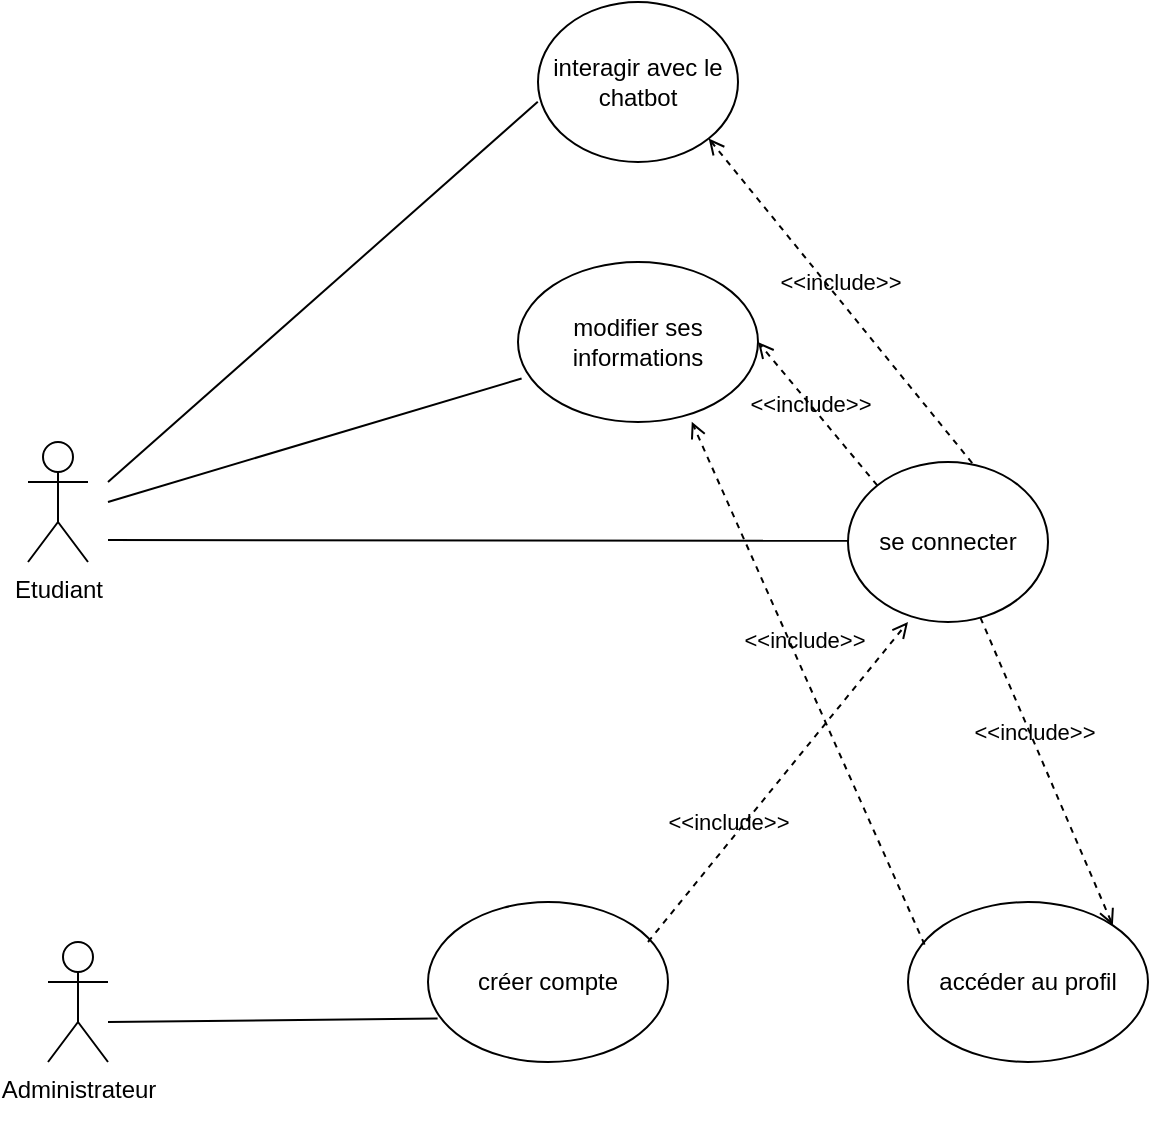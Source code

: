 <mxfile version="26.1.3">
  <diagram name="Page-1" id="xa2ETW6WLZH7pUlQNjPQ">
    <mxGraphModel dx="1518" dy="614" grid="1" gridSize="10" guides="1" tooltips="1" connect="1" arrows="1" fold="1" page="1" pageScale="1" pageWidth="850" pageHeight="1100" math="0" shadow="0">
      <root>
        <mxCell id="0" />
        <mxCell id="1" parent="0" />
        <mxCell id="PAyLya4S3lvHNLVmTNVt-1" value="Etudiant" style="shape=umlActor;verticalLabelPosition=bottom;verticalAlign=top;html=1;outlineConnect=0;" vertex="1" parent="1">
          <mxGeometry x="120" y="230" width="30" height="60" as="geometry" />
        </mxCell>
        <mxCell id="PAyLya4S3lvHNLVmTNVt-2" value="Administrateur&lt;div&gt;&lt;br&gt;&lt;/div&gt;" style="shape=umlActor;verticalLabelPosition=bottom;verticalAlign=top;html=1;outlineConnect=0;" vertex="1" parent="1">
          <mxGeometry x="130" y="480" width="30" height="60" as="geometry" />
        </mxCell>
        <mxCell id="PAyLya4S3lvHNLVmTNVt-5" value="se connecter" style="ellipse;whiteSpace=wrap;html=1;" vertex="1" parent="1">
          <mxGeometry x="530" y="240" width="100" height="80" as="geometry" />
        </mxCell>
        <mxCell id="PAyLya4S3lvHNLVmTNVt-6" value="créer compte" style="ellipse;whiteSpace=wrap;html=1;" vertex="1" parent="1">
          <mxGeometry x="320" y="460" width="120" height="80" as="geometry" />
        </mxCell>
        <mxCell id="PAyLya4S3lvHNLVmTNVt-7" value="accéder au profil" style="ellipse;whiteSpace=wrap;html=1;" vertex="1" parent="1">
          <mxGeometry x="560" y="460" width="120" height="80" as="geometry" />
        </mxCell>
        <mxCell id="PAyLya4S3lvHNLVmTNVt-8" value="modifier ses informations" style="ellipse;whiteSpace=wrap;html=1;" vertex="1" parent="1">
          <mxGeometry x="365" y="140" width="120" height="80" as="geometry" />
        </mxCell>
        <mxCell id="PAyLya4S3lvHNLVmTNVt-9" value="interagir avec le chatbot" style="ellipse;whiteSpace=wrap;html=1;" vertex="1" parent="1">
          <mxGeometry x="375" y="10" width="100" height="80" as="geometry" />
        </mxCell>
        <mxCell id="PAyLya4S3lvHNLVmTNVt-11" value="" style="endArrow=none;html=1;rounded=0;entryX=0.04;entryY=0.728;entryDx=0;entryDy=0;entryPerimeter=0;" edge="1" parent="1" target="PAyLya4S3lvHNLVmTNVt-6">
          <mxGeometry width="50" height="50" relative="1" as="geometry">
            <mxPoint x="160" y="520" as="sourcePoint" />
            <mxPoint x="210" y="470" as="targetPoint" />
          </mxGeometry>
        </mxCell>
        <mxCell id="PAyLya4S3lvHNLVmTNVt-12" value="&amp;lt;&amp;lt;include&amp;gt;&amp;gt;" style="html=1;verticalAlign=bottom;labelBackgroundColor=none;endArrow=open;endFill=0;dashed=1;rounded=0;entryX=1;entryY=0;entryDx=0;entryDy=0;" edge="1" parent="1" source="PAyLya4S3lvHNLVmTNVt-5" target="PAyLya4S3lvHNLVmTNVt-7">
          <mxGeometry x="-0.146" y="-2" width="160" relative="1" as="geometry">
            <mxPoint x="300" y="350" as="sourcePoint" />
            <mxPoint x="460" y="350" as="targetPoint" />
            <mxPoint as="offset" />
          </mxGeometry>
        </mxCell>
        <mxCell id="PAyLya4S3lvHNLVmTNVt-13" value="&amp;lt;&amp;lt;include&amp;gt;&amp;gt;" style="html=1;verticalAlign=bottom;labelBackgroundColor=none;endArrow=open;endFill=0;dashed=1;rounded=0;entryX=0.3;entryY=1;entryDx=0;entryDy=0;entryPerimeter=0;" edge="1" parent="1" target="PAyLya4S3lvHNLVmTNVt-5">
          <mxGeometry x="-0.379" width="160" relative="1" as="geometry">
            <mxPoint x="430" y="480" as="sourcePoint" />
            <mxPoint x="550" y="581.882" as="targetPoint" />
            <mxPoint y="-1" as="offset" />
          </mxGeometry>
        </mxCell>
        <mxCell id="PAyLya4S3lvHNLVmTNVt-14" value="&amp;lt;&amp;lt;include&amp;gt;&amp;gt;" style="html=1;verticalAlign=bottom;labelBackgroundColor=none;endArrow=open;endFill=0;dashed=1;rounded=0;entryX=1;entryY=0.5;entryDx=0;entryDy=0;exitX=0;exitY=0;exitDx=0;exitDy=0;" edge="1" parent="1" source="PAyLya4S3lvHNLVmTNVt-5" target="PAyLya4S3lvHNLVmTNVt-8">
          <mxGeometry x="-0.017" y="6" width="160" relative="1" as="geometry">
            <mxPoint x="450" y="220" as="sourcePoint" />
            <mxPoint x="610" y="220" as="targetPoint" />
            <mxPoint as="offset" />
          </mxGeometry>
        </mxCell>
        <mxCell id="PAyLya4S3lvHNLVmTNVt-15" value="" style="endArrow=none;html=1;rounded=0;entryX=-0.001;entryY=0.624;entryDx=0;entryDy=0;entryPerimeter=0;" edge="1" parent="1" target="PAyLya4S3lvHNLVmTNVt-9">
          <mxGeometry width="50" height="50" relative="1" as="geometry">
            <mxPoint x="160" y="250" as="sourcePoint" />
            <mxPoint x="210" y="180" as="targetPoint" />
          </mxGeometry>
        </mxCell>
        <mxCell id="PAyLya4S3lvHNLVmTNVt-16" value="" style="endArrow=none;html=1;rounded=0;entryX=0;entryY=0.5;entryDx=0;entryDy=0;" edge="1" parent="1">
          <mxGeometry width="50" height="50" relative="1" as="geometry">
            <mxPoint x="160" y="279" as="sourcePoint" />
            <mxPoint x="530" y="279.41" as="targetPoint" />
          </mxGeometry>
        </mxCell>
        <mxCell id="PAyLya4S3lvHNLVmTNVt-17" value="" style="endArrow=none;html=1;rounded=0;entryX=0.015;entryY=0.728;entryDx=0;entryDy=0;entryPerimeter=0;" edge="1" parent="1" target="PAyLya4S3lvHNLVmTNVt-8">
          <mxGeometry width="50" height="50" relative="1" as="geometry">
            <mxPoint x="160" y="260" as="sourcePoint" />
            <mxPoint x="210" y="210" as="targetPoint" />
          </mxGeometry>
        </mxCell>
        <mxCell id="PAyLya4S3lvHNLVmTNVt-18" value="&amp;lt;&amp;lt;include&amp;gt;&amp;gt;" style="html=1;verticalAlign=bottom;labelBackgroundColor=none;endArrow=open;endFill=0;dashed=1;rounded=0;entryX=1;entryY=1;entryDx=0;entryDy=0;exitX=0.621;exitY=0.007;exitDx=0;exitDy=0;exitPerimeter=0;" edge="1" parent="1" source="PAyLya4S3lvHNLVmTNVt-5" target="PAyLya4S3lvHNLVmTNVt-9">
          <mxGeometry width="160" relative="1" as="geometry">
            <mxPoint x="470" y="60" as="sourcePoint" />
            <mxPoint x="625" y="60" as="targetPoint" />
          </mxGeometry>
        </mxCell>
        <mxCell id="PAyLya4S3lvHNLVmTNVt-21" value="&amp;lt;&amp;lt;include&amp;gt;&amp;gt;" style="html=1;verticalAlign=bottom;labelBackgroundColor=none;endArrow=open;endFill=0;dashed=1;rounded=0;exitX=0.319;exitY=0.054;exitDx=0;exitDy=0;exitPerimeter=0;entryX=0.724;entryY=0.999;entryDx=0;entryDy=0;entryPerimeter=0;" edge="1" parent="1" target="PAyLya4S3lvHNLVmTNVt-8">
          <mxGeometry x="0.089" y="-3" width="160" relative="1" as="geometry">
            <mxPoint x="568.28" y="481.32" as="sourcePoint" />
            <mxPoint x="440" y="220" as="targetPoint" />
            <mxPoint as="offset" />
          </mxGeometry>
        </mxCell>
      </root>
    </mxGraphModel>
  </diagram>
</mxfile>
